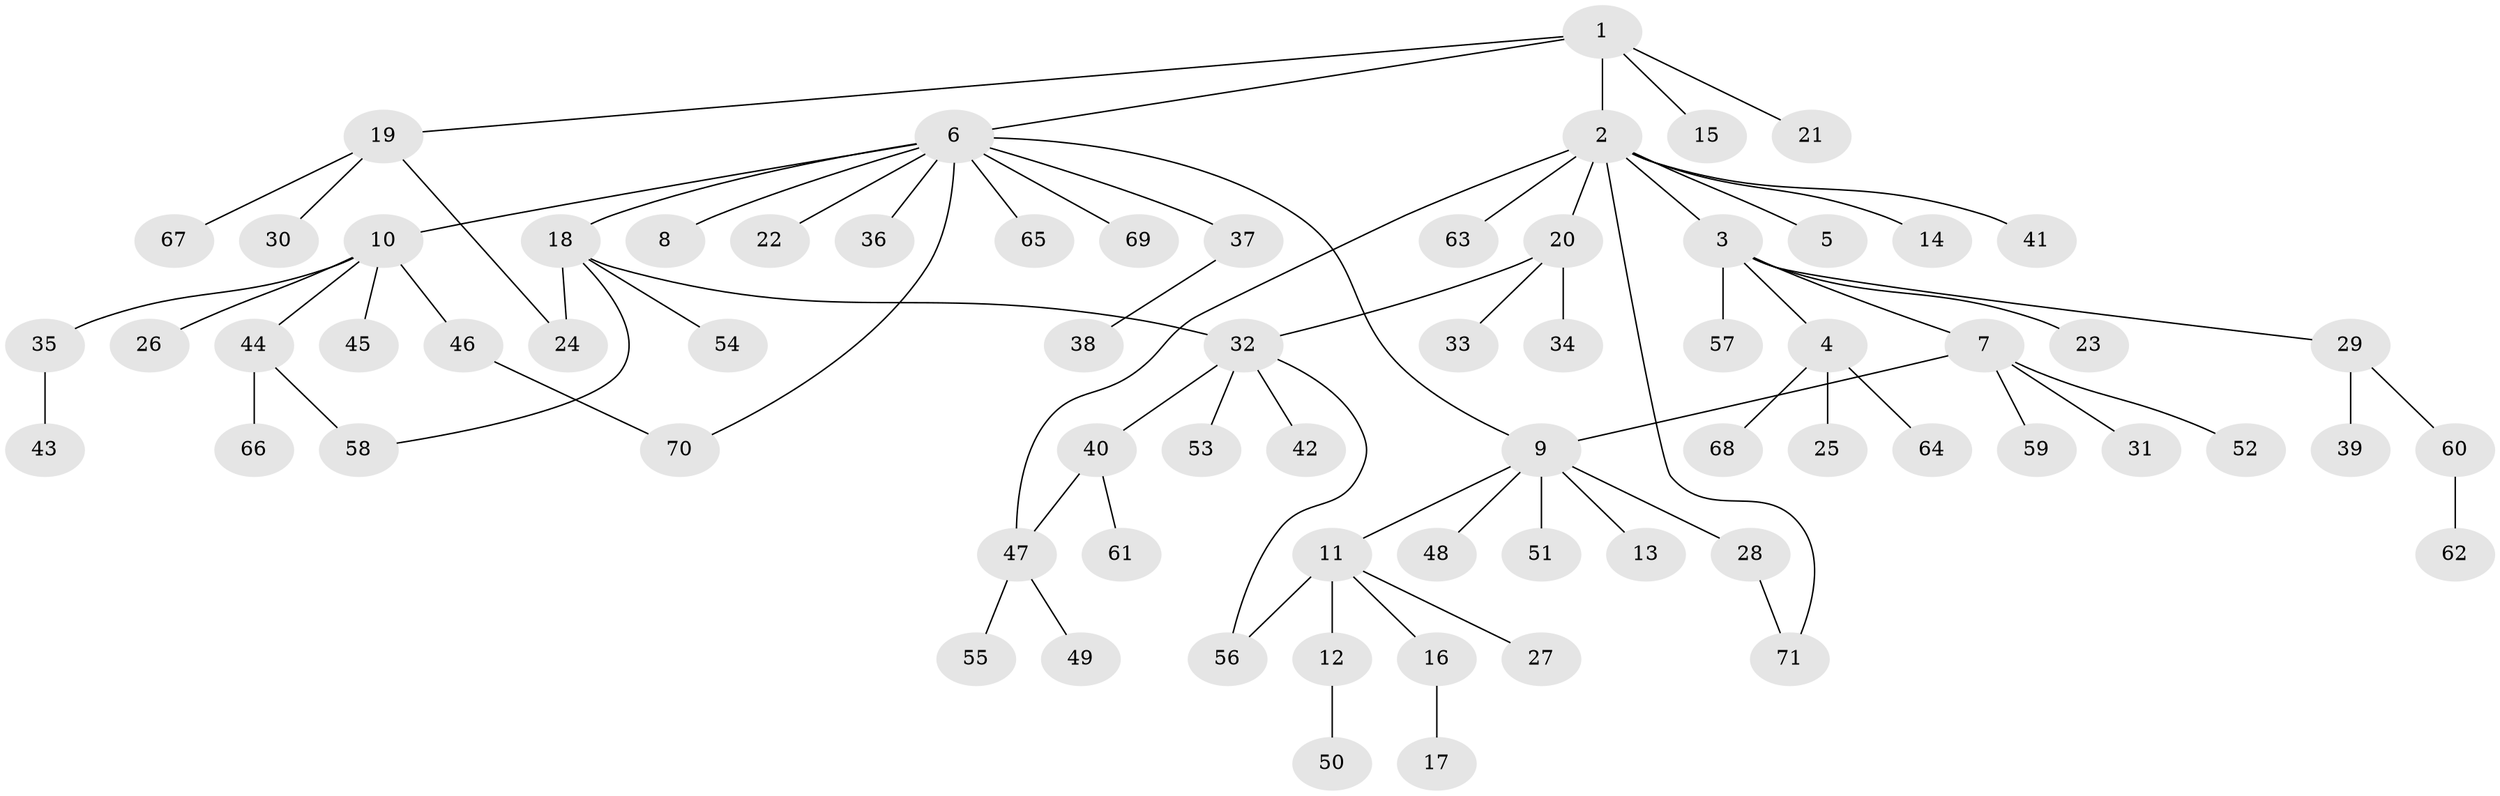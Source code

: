 // coarse degree distribution, {4: 0.11627906976744186, 6: 0.046511627906976744, 5: 0.046511627906976744, 3: 0.06976744186046512, 1: 0.4883720930232558, 10: 0.023255813953488372, 2: 0.20930232558139536}
// Generated by graph-tools (version 1.1) at 2025/50/03/04/25 22:50:40]
// undirected, 71 vertices, 78 edges
graph export_dot {
  node [color=gray90,style=filled];
  1;
  2;
  3;
  4;
  5;
  6;
  7;
  8;
  9;
  10;
  11;
  12;
  13;
  14;
  15;
  16;
  17;
  18;
  19;
  20;
  21;
  22;
  23;
  24;
  25;
  26;
  27;
  28;
  29;
  30;
  31;
  32;
  33;
  34;
  35;
  36;
  37;
  38;
  39;
  40;
  41;
  42;
  43;
  44;
  45;
  46;
  47;
  48;
  49;
  50;
  51;
  52;
  53;
  54;
  55;
  56;
  57;
  58;
  59;
  60;
  61;
  62;
  63;
  64;
  65;
  66;
  67;
  68;
  69;
  70;
  71;
  1 -- 2;
  1 -- 6;
  1 -- 15;
  1 -- 19;
  1 -- 21;
  2 -- 3;
  2 -- 5;
  2 -- 14;
  2 -- 20;
  2 -- 41;
  2 -- 47;
  2 -- 63;
  2 -- 71;
  3 -- 4;
  3 -- 7;
  3 -- 23;
  3 -- 29;
  3 -- 57;
  4 -- 25;
  4 -- 64;
  4 -- 68;
  6 -- 8;
  6 -- 9;
  6 -- 10;
  6 -- 18;
  6 -- 22;
  6 -- 36;
  6 -- 37;
  6 -- 65;
  6 -- 69;
  6 -- 70;
  7 -- 9;
  7 -- 31;
  7 -- 52;
  7 -- 59;
  9 -- 11;
  9 -- 13;
  9 -- 28;
  9 -- 48;
  9 -- 51;
  10 -- 26;
  10 -- 35;
  10 -- 44;
  10 -- 45;
  10 -- 46;
  11 -- 12;
  11 -- 16;
  11 -- 27;
  11 -- 56;
  12 -- 50;
  16 -- 17;
  18 -- 24;
  18 -- 32;
  18 -- 54;
  18 -- 58;
  19 -- 24;
  19 -- 30;
  19 -- 67;
  20 -- 32;
  20 -- 33;
  20 -- 34;
  28 -- 71;
  29 -- 39;
  29 -- 60;
  32 -- 40;
  32 -- 42;
  32 -- 53;
  32 -- 56;
  35 -- 43;
  37 -- 38;
  40 -- 47;
  40 -- 61;
  44 -- 58;
  44 -- 66;
  46 -- 70;
  47 -- 49;
  47 -- 55;
  60 -- 62;
}
